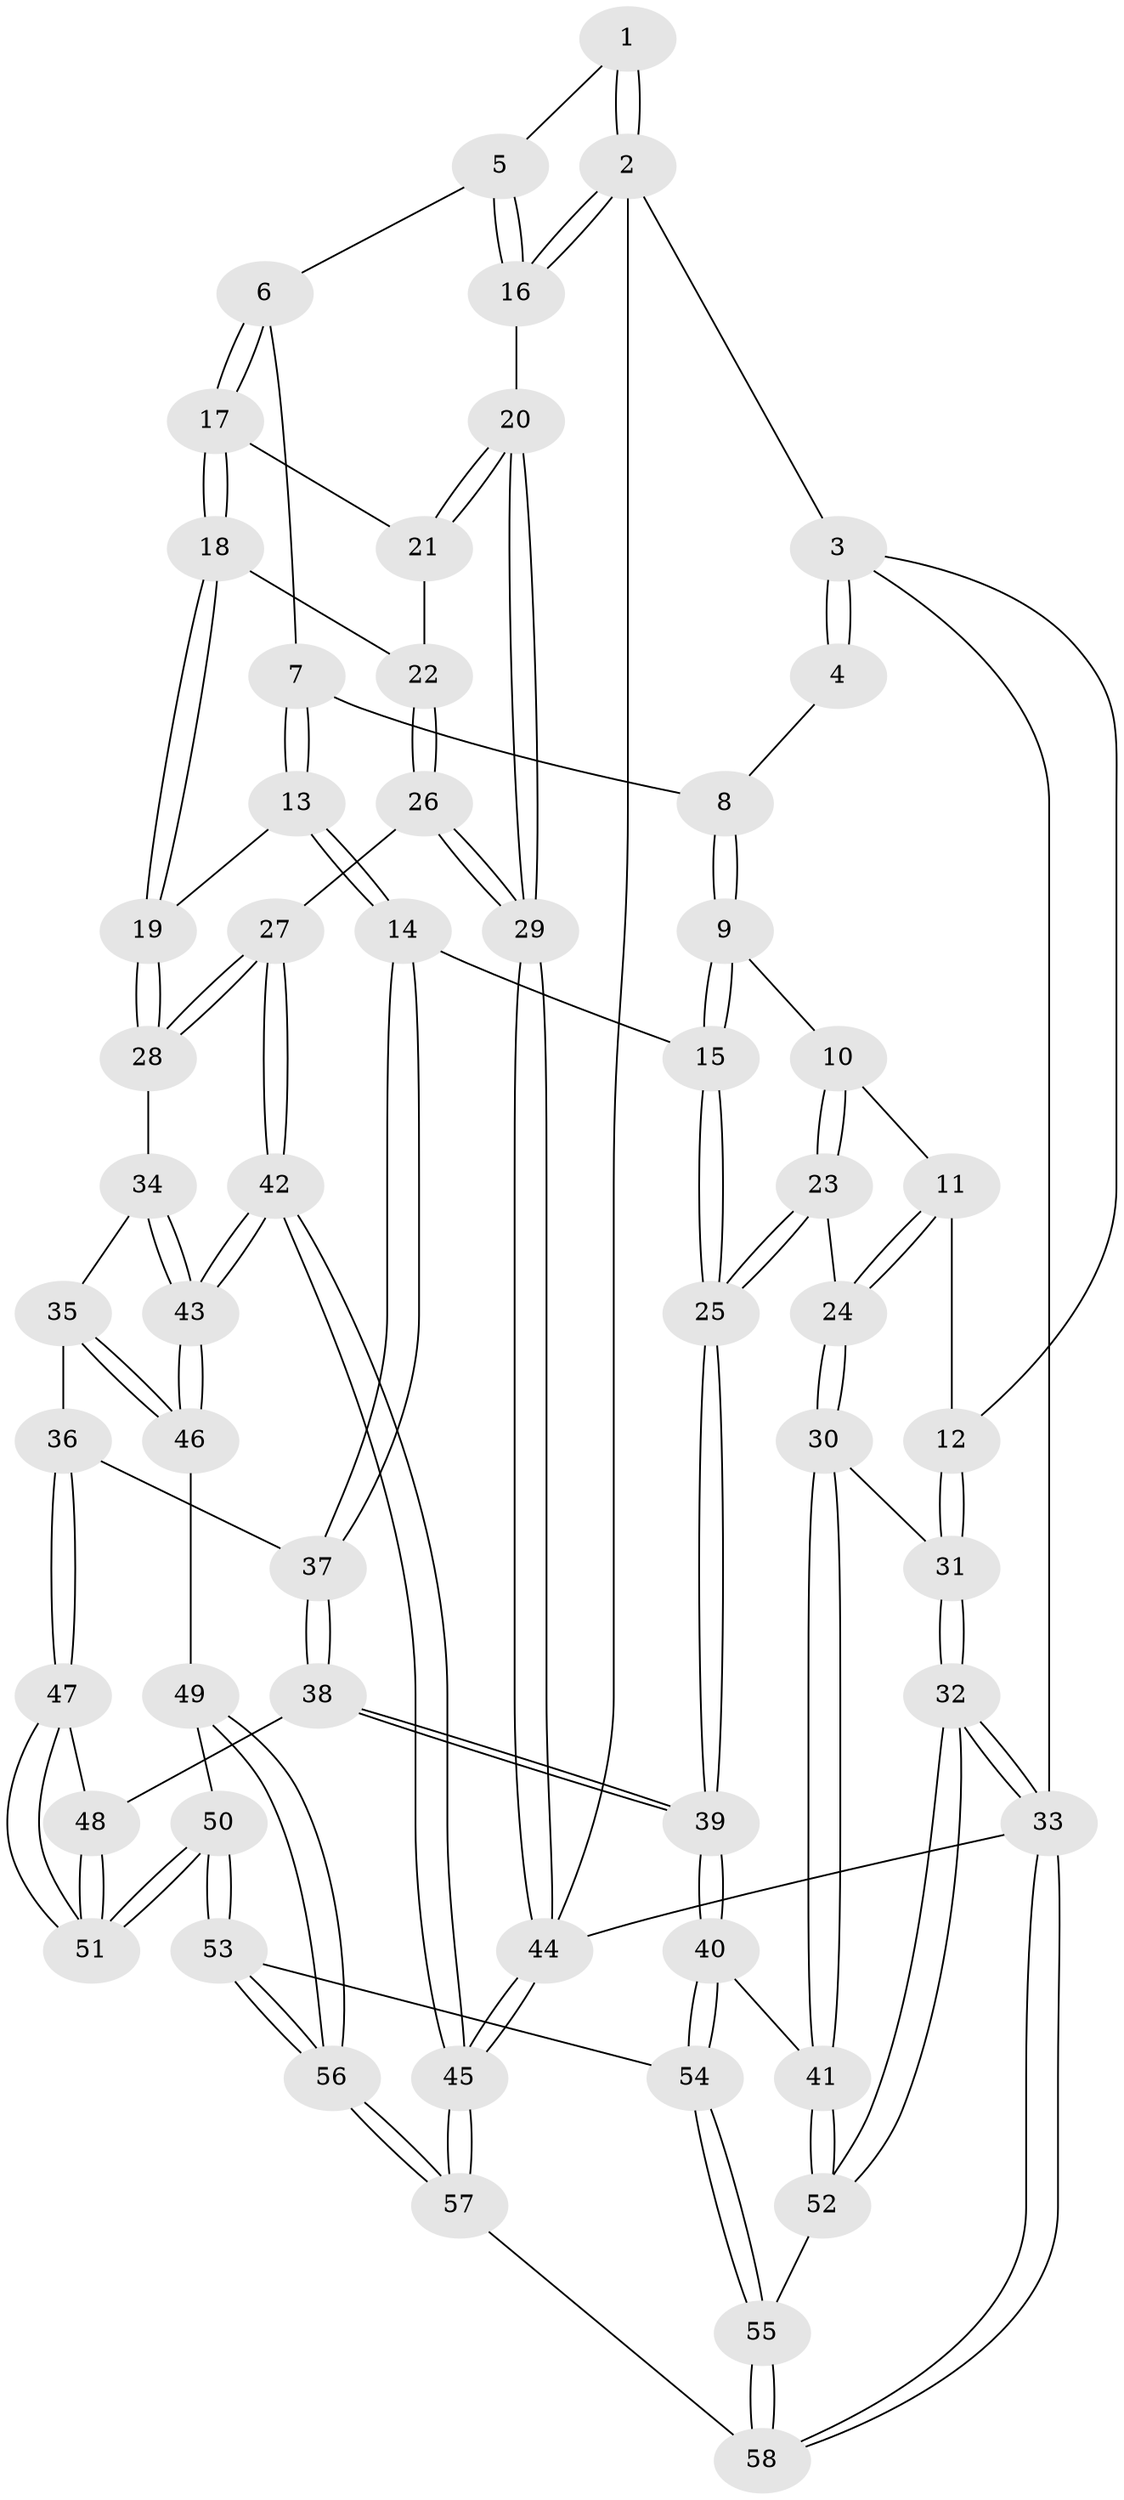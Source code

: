 // coarse degree distribution, {7: 0.029411764705882353, 2: 0.029411764705882353, 6: 0.08823529411764706, 4: 0.47058823529411764, 3: 0.14705882352941177, 5: 0.23529411764705882}
// Generated by graph-tools (version 1.1) at 2025/21/03/04/25 18:21:30]
// undirected, 58 vertices, 142 edges
graph export_dot {
graph [start="1"]
  node [color=gray90,style=filled];
  1 [pos="+0.8521848248704182+0"];
  2 [pos="+1+0"];
  3 [pos="+0+0"];
  4 [pos="+0.441355368517984+0"];
  5 [pos="+0.7696475225985013+0.14642650537928714"];
  6 [pos="+0.7499903791543636+0.16782310744254197"];
  7 [pos="+0.5971971341685247+0.12471057043303715"];
  8 [pos="+0.46502369566326096+0"];
  9 [pos="+0.31065637318923567+0.23976062739210666"];
  10 [pos="+0.21957020160008067+0.22928967248778895"];
  11 [pos="+0.011694986437169236+0.1242657654832953"];
  12 [pos="+0+0"];
  13 [pos="+0.4636466537741316+0.3761798412939642"];
  14 [pos="+0.46303688298996326+0.3764560291573428"];
  15 [pos="+0.390392785386627+0.33440136907074725"];
  16 [pos="+1+0.03636064118984686"];
  17 [pos="+0.7629243733012494+0.22104908020800726"];
  18 [pos="+0.7241616360059989+0.34057677997402996"];
  19 [pos="+0.6781420795821083+0.39753592467234733"];
  20 [pos="+1+0.38609808053056605"];
  21 [pos="+0.8178734931636042+0.24805940790093606"];
  22 [pos="+0.8782691300012653+0.41497117875628864"];
  23 [pos="+0.1666636537540499+0.45637211946417416"];
  24 [pos="+0.10591375914083238+0.4551074004407633"];
  25 [pos="+0.19386481573321526+0.4717594358236153"];
  26 [pos="+0.9791513402778912+0.4818762128705791"];
  27 [pos="+0.9056068618104788+0.535401655154754"];
  28 [pos="+0.7143461222146774+0.49858934345444844"];
  29 [pos="+1+0.41247513157158233"];
  30 [pos="+0.05585940562324397+0.4867490121006673"];
  31 [pos="+0+0.4662519439039025"];
  32 [pos="+0+1"];
  33 [pos="+0+1"];
  34 [pos="+0.693139340184016+0.5380096533590094"];
  35 [pos="+0.6005761101159078+0.6007660139021543"];
  36 [pos="+0.5727501151813912+0.6020216061820138"];
  37 [pos="+0.4532178863502936+0.4501466413314168"];
  38 [pos="+0.3136575782346059+0.620858561054237"];
  39 [pos="+0.2882400967097036+0.6348274893427353"];
  40 [pos="+0.26897353550440944+0.6718836825884993"];
  41 [pos="+0.09904699393562894+0.7163546104613985"];
  42 [pos="+0.821578263910778+0.800901243434595"];
  43 [pos="+0.8210401569520948+0.8006712394314556"];
  44 [pos="+1+1"];
  45 [pos="+1+1"];
  46 [pos="+0.7312028366741441+0.7845831305068736"];
  47 [pos="+0.5402213961096347+0.6490232817173948"];
  48 [pos="+0.36130698204674533+0.6342553498823577"];
  49 [pos="+0.6025654166249468+0.8062328922456432"];
  50 [pos="+0.5291585698627985+0.7615514732859371"];
  51 [pos="+0.5285009055113572+0.75583507872415"];
  52 [pos="+0+0.9980600578072931"];
  53 [pos="+0.3650010359632216+0.8418391488271548"];
  54 [pos="+0.3549411788437225+0.8396240699935139"];
  55 [pos="+0.32194135908732163+0.8778224817447642"];
  56 [pos="+0.5304833613334832+1"];
  57 [pos="+0.5876407511090737+1"];
  58 [pos="+0.25440593802458566+1"];
  1 -- 2;
  1 -- 2;
  1 -- 5;
  2 -- 3;
  2 -- 16;
  2 -- 16;
  2 -- 44;
  3 -- 4;
  3 -- 4;
  3 -- 12;
  3 -- 33;
  4 -- 8;
  5 -- 6;
  5 -- 16;
  5 -- 16;
  6 -- 7;
  6 -- 17;
  6 -- 17;
  7 -- 8;
  7 -- 13;
  7 -- 13;
  8 -- 9;
  8 -- 9;
  9 -- 10;
  9 -- 15;
  9 -- 15;
  10 -- 11;
  10 -- 23;
  10 -- 23;
  11 -- 12;
  11 -- 24;
  11 -- 24;
  12 -- 31;
  12 -- 31;
  13 -- 14;
  13 -- 14;
  13 -- 19;
  14 -- 15;
  14 -- 37;
  14 -- 37;
  15 -- 25;
  15 -- 25;
  16 -- 20;
  17 -- 18;
  17 -- 18;
  17 -- 21;
  18 -- 19;
  18 -- 19;
  18 -- 22;
  19 -- 28;
  19 -- 28;
  20 -- 21;
  20 -- 21;
  20 -- 29;
  20 -- 29;
  21 -- 22;
  22 -- 26;
  22 -- 26;
  23 -- 24;
  23 -- 25;
  23 -- 25;
  24 -- 30;
  24 -- 30;
  25 -- 39;
  25 -- 39;
  26 -- 27;
  26 -- 29;
  26 -- 29;
  27 -- 28;
  27 -- 28;
  27 -- 42;
  27 -- 42;
  28 -- 34;
  29 -- 44;
  29 -- 44;
  30 -- 31;
  30 -- 41;
  30 -- 41;
  31 -- 32;
  31 -- 32;
  32 -- 33;
  32 -- 33;
  32 -- 52;
  32 -- 52;
  33 -- 58;
  33 -- 58;
  33 -- 44;
  34 -- 35;
  34 -- 43;
  34 -- 43;
  35 -- 36;
  35 -- 46;
  35 -- 46;
  36 -- 37;
  36 -- 47;
  36 -- 47;
  37 -- 38;
  37 -- 38;
  38 -- 39;
  38 -- 39;
  38 -- 48;
  39 -- 40;
  39 -- 40;
  40 -- 41;
  40 -- 54;
  40 -- 54;
  41 -- 52;
  41 -- 52;
  42 -- 43;
  42 -- 43;
  42 -- 45;
  42 -- 45;
  43 -- 46;
  43 -- 46;
  44 -- 45;
  44 -- 45;
  45 -- 57;
  45 -- 57;
  46 -- 49;
  47 -- 48;
  47 -- 51;
  47 -- 51;
  48 -- 51;
  48 -- 51;
  49 -- 50;
  49 -- 56;
  49 -- 56;
  50 -- 51;
  50 -- 51;
  50 -- 53;
  50 -- 53;
  52 -- 55;
  53 -- 54;
  53 -- 56;
  53 -- 56;
  54 -- 55;
  54 -- 55;
  55 -- 58;
  55 -- 58;
  56 -- 57;
  56 -- 57;
  57 -- 58;
}

